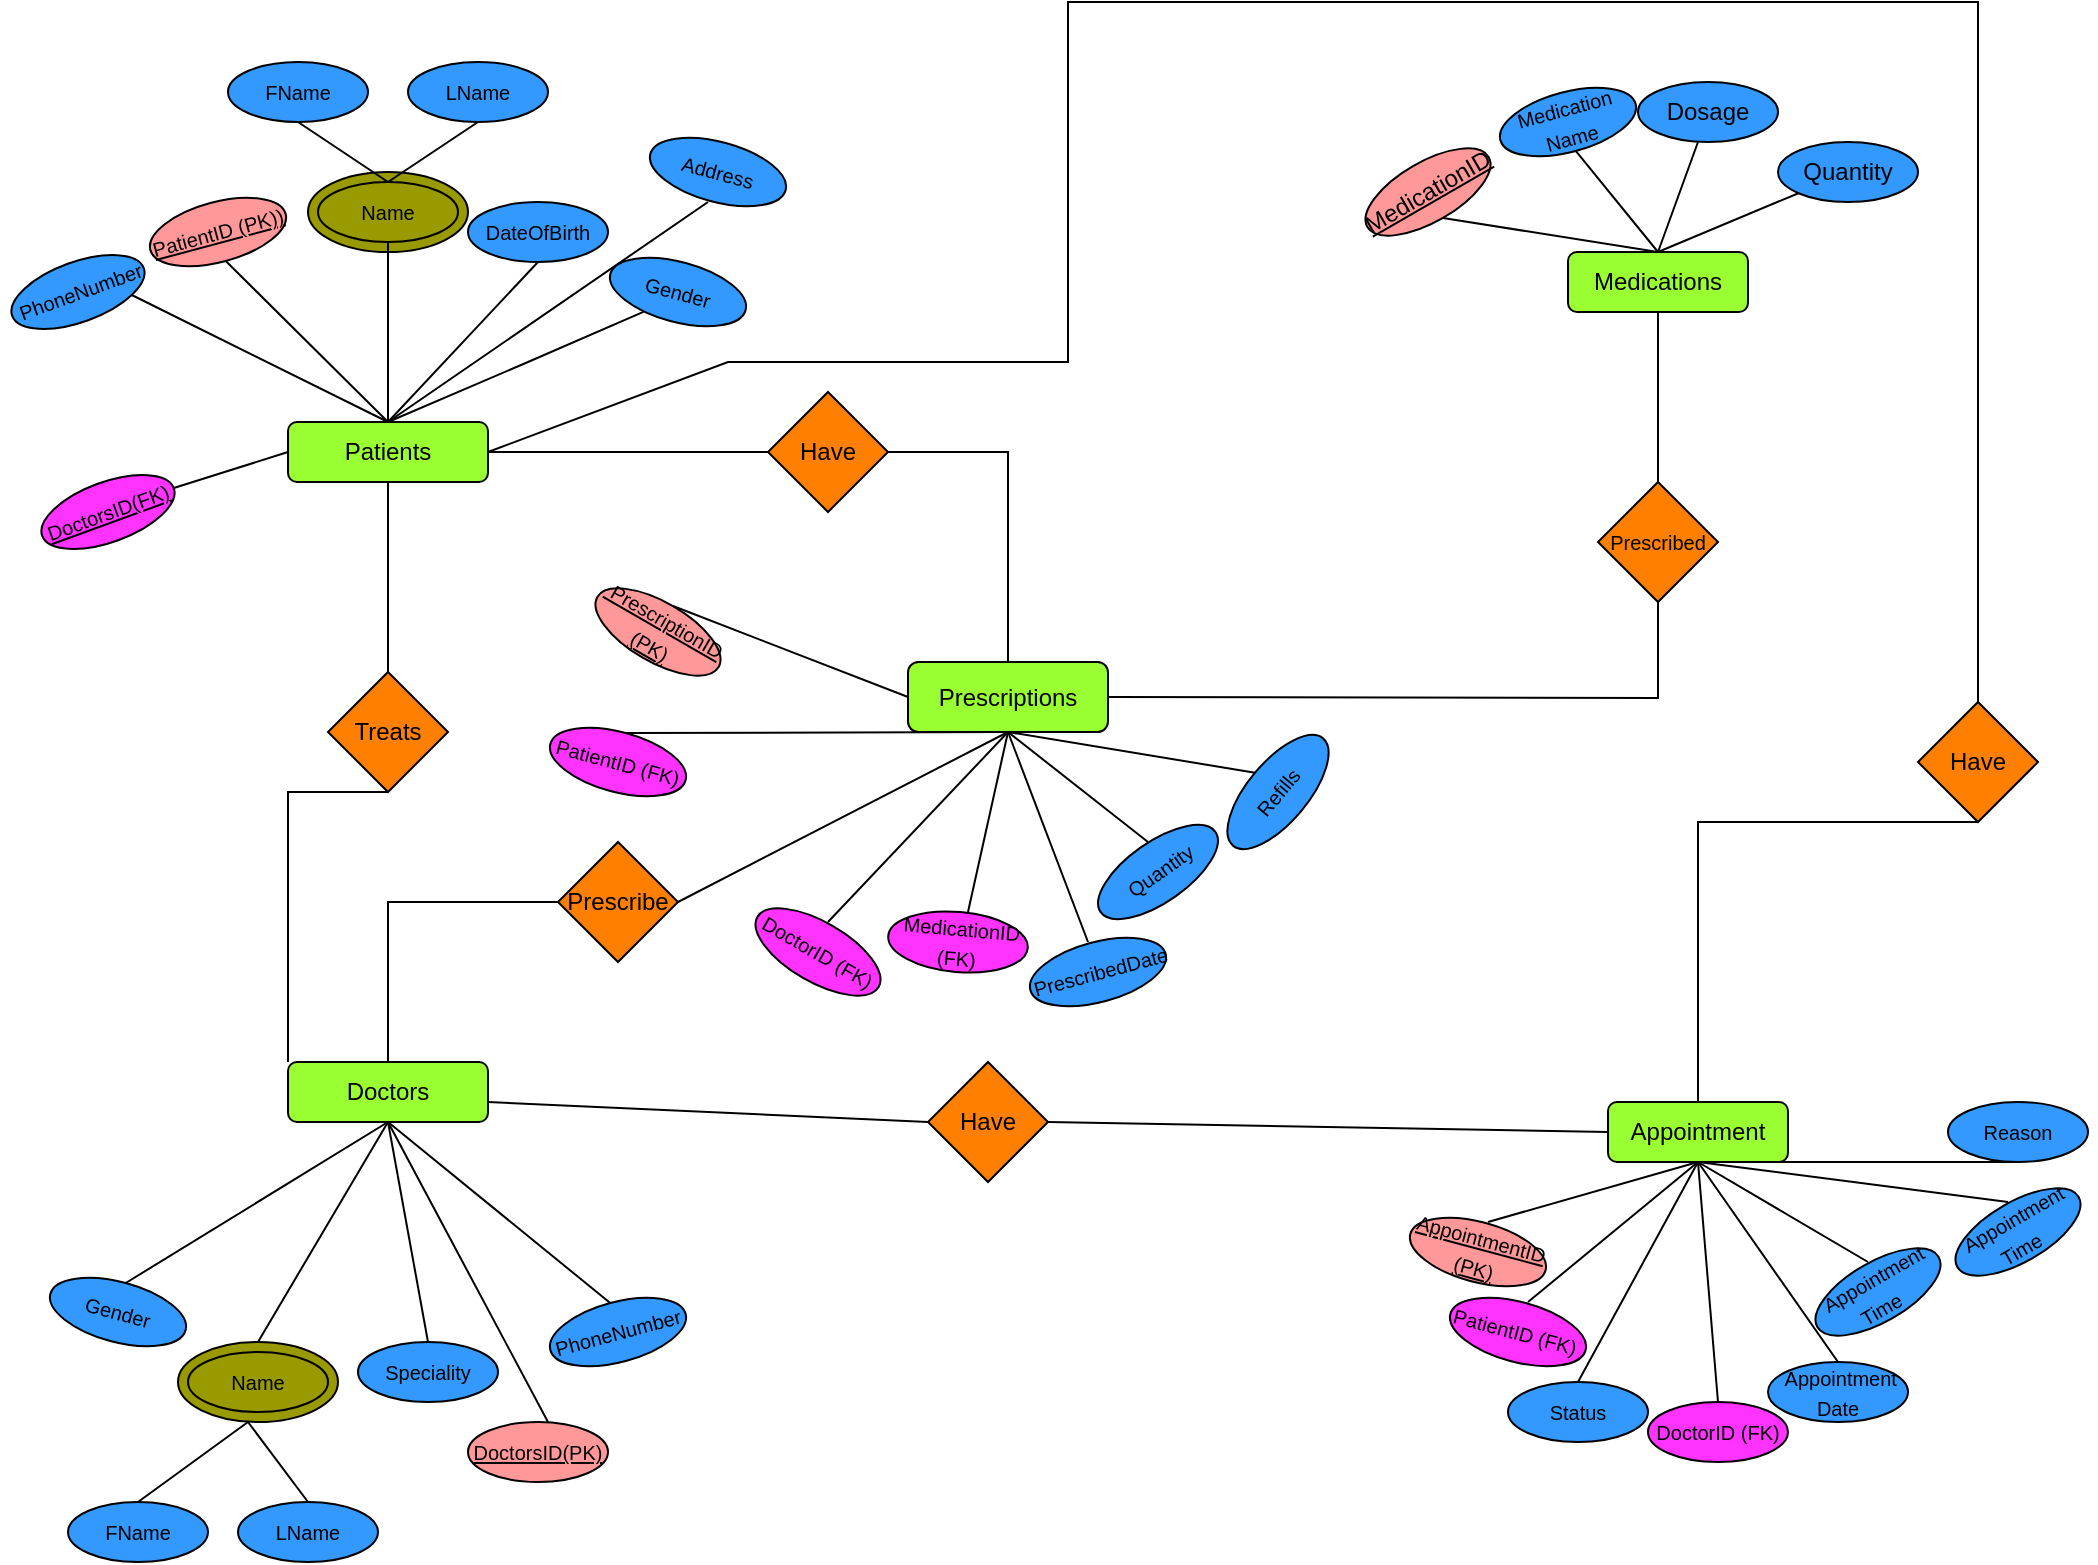 <mxfile version="24.5.4" type="github">
  <diagram name="Page-1" id="j1kxwvpuwNmXakwi5KHN">
    <mxGraphModel dx="1969" dy="869" grid="1" gridSize="10" guides="1" tooltips="1" connect="1" arrows="1" fold="1" page="1" pageScale="1" pageWidth="1100" pageHeight="850" math="0" shadow="0">
      <root>
        <mxCell id="0" />
        <mxCell id="1" parent="0" />
        <mxCell id="CnJGVOhch5eXSHe99xjI-52" value="&lt;div&gt;&lt;span style=&quot;background-color: initial; font-size: 10px;&quot;&gt;Name&lt;/span&gt;&lt;/div&gt;" style="ellipse;whiteSpace=wrap;html=1;fillColor=#999900;" vertex="1" parent="1">
          <mxGeometry x="115" y="690" width="80" height="40" as="geometry" />
        </mxCell>
        <mxCell id="CnJGVOhch5eXSHe99xjI-46" value="" style="ellipse;whiteSpace=wrap;html=1;fillColor=#999900;" vertex="1" parent="1">
          <mxGeometry x="180" y="105" width="80" height="40" as="geometry" />
        </mxCell>
        <mxCell id="CnJGVOhch5eXSHe99xjI-6" value="Patients" style="rounded=1;whiteSpace=wrap;html=1;fillColor=#99FF33;" vertex="1" parent="1">
          <mxGeometry x="170" y="230" width="100" height="30" as="geometry" />
        </mxCell>
        <mxCell id="CnJGVOhch5eXSHe99xjI-7" value="Prescriptions" style="rounded=1;whiteSpace=wrap;html=1;fillColor=#99FF33;" vertex="1" parent="1">
          <mxGeometry x="480" y="350" width="100" height="35" as="geometry" />
        </mxCell>
        <mxCell id="CnJGVOhch5eXSHe99xjI-8" value="Medications" style="rounded=1;whiteSpace=wrap;html=1;fillColor=#99FF33;" vertex="1" parent="1">
          <mxGeometry x="810" y="145" width="90" height="30" as="geometry" />
        </mxCell>
        <mxCell id="CnJGVOhch5eXSHe99xjI-9" value="Doctors" style="rounded=1;whiteSpace=wrap;html=1;fillColor=#99FF33;" vertex="1" parent="1">
          <mxGeometry x="170" y="550" width="100" height="30" as="geometry" />
        </mxCell>
        <mxCell id="CnJGVOhch5eXSHe99xjI-10" value="Appointment" style="rounded=1;whiteSpace=wrap;html=1;fillColor=#99FF33;" vertex="1" parent="1">
          <mxGeometry x="830" y="570" width="90" height="30" as="geometry" />
        </mxCell>
        <mxCell id="CnJGVOhch5eXSHe99xjI-15" value="&lt;u&gt;MedicationID&lt;/u&gt;" style="ellipse;whiteSpace=wrap;html=1;rotation=-30;fillColor=#FF9999;" vertex="1" parent="1">
          <mxGeometry x="705" y="100" width="70" height="30" as="geometry" />
        </mxCell>
        <mxCell id="CnJGVOhch5eXSHe99xjI-16" value="Quantity" style="ellipse;whiteSpace=wrap;html=1;fillColor=#3399FF;" vertex="1" parent="1">
          <mxGeometry x="915" y="90" width="70" height="30" as="geometry" />
        </mxCell>
        <mxCell id="CnJGVOhch5eXSHe99xjI-17" value="&lt;font style=&quot;font-size: 10px;&quot;&gt;Medication&lt;br&gt;Name&lt;/font&gt;" style="ellipse;whiteSpace=wrap;html=1;rotation=-15;fillColor=#3399FF;" vertex="1" parent="1">
          <mxGeometry x="775" y="65" width="70" height="30" as="geometry" />
        </mxCell>
        <mxCell id="CnJGVOhch5eXSHe99xjI-18" value="Dosage" style="ellipse;whiteSpace=wrap;html=1;fillColor=#3399FF;" vertex="1" parent="1">
          <mxGeometry x="845" y="60" width="70" height="30" as="geometry" />
        </mxCell>
        <mxCell id="CnJGVOhch5eXSHe99xjI-20" value="" style="endArrow=none;html=1;rounded=0;exitX=0.5;exitY=0;exitDx=0;exitDy=0;" edge="1" parent="1" source="CnJGVOhch5eXSHe99xjI-8">
          <mxGeometry width="50" height="50" relative="1" as="geometry">
            <mxPoint x="865" y="160" as="sourcePoint" />
            <mxPoint x="875" y="90" as="targetPoint" />
            <Array as="points" />
          </mxGeometry>
        </mxCell>
        <mxCell id="CnJGVOhch5eXSHe99xjI-21" value="" style="endArrow=none;html=1;rounded=0;exitX=0.5;exitY=0;exitDx=0;exitDy=0;entryX=0.5;entryY=1;entryDx=0;entryDy=0;" edge="1" parent="1" source="CnJGVOhch5eXSHe99xjI-8" target="CnJGVOhch5eXSHe99xjI-17">
          <mxGeometry width="50" height="50" relative="1" as="geometry">
            <mxPoint x="795" y="160" as="sourcePoint" />
            <mxPoint x="805" y="90" as="targetPoint" />
            <Array as="points" />
          </mxGeometry>
        </mxCell>
        <mxCell id="CnJGVOhch5eXSHe99xjI-23" value="" style="endArrow=none;html=1;rounded=0;exitX=0.5;exitY=0;exitDx=0;exitDy=0;entryX=0;entryY=1;entryDx=0;entryDy=0;" edge="1" parent="1" source="CnJGVOhch5eXSHe99xjI-8" target="CnJGVOhch5eXSHe99xjI-16">
          <mxGeometry width="50" height="50" relative="1" as="geometry">
            <mxPoint x="875" y="170" as="sourcePoint" />
            <mxPoint x="905" y="100" as="targetPoint" />
            <Array as="points" />
          </mxGeometry>
        </mxCell>
        <mxCell id="CnJGVOhch5eXSHe99xjI-26" value="" style="endArrow=none;html=1;rounded=0;exitX=0.5;exitY=0;exitDx=0;exitDy=0;entryX=0.5;entryY=1;entryDx=0;entryDy=0;" edge="1" parent="1" source="CnJGVOhch5eXSHe99xjI-8" target="CnJGVOhch5eXSHe99xjI-15">
          <mxGeometry width="50" height="50" relative="1" as="geometry">
            <mxPoint x="795" y="170" as="sourcePoint" />
            <mxPoint x="755" y="100" as="targetPoint" />
            <Array as="points" />
          </mxGeometry>
        </mxCell>
        <mxCell id="CnJGVOhch5eXSHe99xjI-28" value="&lt;div&gt;&lt;font style=&quot;font-size: 10px;&quot;&gt;&lt;u&gt;PatientID (PK))&lt;/u&gt;&lt;/font&gt;&lt;/div&gt;" style="ellipse;whiteSpace=wrap;html=1;rotation=-15;fillColor=#FF9999;" vertex="1" parent="1">
          <mxGeometry x="100" y="120" width="70" height="30" as="geometry" />
        </mxCell>
        <mxCell id="CnJGVOhch5eXSHe99xjI-29" value="&lt;span style=&quot;font-size: 10px;&quot;&gt;Name&lt;/span&gt;" style="ellipse;whiteSpace=wrap;html=1;fillColor=#999900;" vertex="1" parent="1">
          <mxGeometry x="185" y="110" width="70" height="30" as="geometry" />
        </mxCell>
        <mxCell id="CnJGVOhch5eXSHe99xjI-30" value="&lt;span style=&quot;font-size: 10px;&quot;&gt;FName&lt;/span&gt;" style="ellipse;whiteSpace=wrap;html=1;fillColor=#3399FF;" vertex="1" parent="1">
          <mxGeometry x="140" y="50" width="70" height="30" as="geometry" />
        </mxCell>
        <mxCell id="CnJGVOhch5eXSHe99xjI-32" value="&lt;span style=&quot;font-size: 10px;&quot;&gt;LName&lt;/span&gt;" style="ellipse;whiteSpace=wrap;html=1;fillColor=#3399FF;" vertex="1" parent="1">
          <mxGeometry x="230" y="50" width="70" height="30" as="geometry" />
        </mxCell>
        <mxCell id="CnJGVOhch5eXSHe99xjI-33" value="&lt;div&gt;&lt;span style=&quot;background-color: initial; font-size: 10px;&quot;&gt;DateOfBirth&lt;/span&gt;&lt;/div&gt;" style="ellipse;whiteSpace=wrap;html=1;fillColor=#3399FF;" vertex="1" parent="1">
          <mxGeometry x="260" y="120" width="70" height="30" as="geometry" />
        </mxCell>
        <mxCell id="CnJGVOhch5eXSHe99xjI-34" value="&lt;div&gt;&lt;span style=&quot;background-color: initial; font-size: 10px;&quot;&gt;Gender&lt;/span&gt;&lt;/div&gt;" style="ellipse;whiteSpace=wrap;html=1;rotation=15;fillColor=#3399FF;" vertex="1" parent="1">
          <mxGeometry x="330" y="150" width="70" height="30" as="geometry" />
        </mxCell>
        <mxCell id="CnJGVOhch5eXSHe99xjI-35" value="&lt;div&gt;&lt;span style=&quot;background-color: initial; font-size: 10px;&quot;&gt;&amp;nbsp;PhoneNumber&lt;/span&gt;&lt;/div&gt;" style="ellipse;whiteSpace=wrap;html=1;rotation=-20;fillColor=#3399FF;" vertex="1" parent="1">
          <mxGeometry x="30" y="150" width="70" height="30" as="geometry" />
        </mxCell>
        <mxCell id="CnJGVOhch5eXSHe99xjI-36" value="" style="endArrow=none;html=1;rounded=0;entryX=0.5;entryY=1;entryDx=0;entryDy=0;exitX=0.5;exitY=0;exitDx=0;exitDy=0;" edge="1" parent="1" source="CnJGVOhch5eXSHe99xjI-6" target="CnJGVOhch5eXSHe99xjI-33">
          <mxGeometry width="50" height="50" relative="1" as="geometry">
            <mxPoint x="200" y="230" as="sourcePoint" />
            <mxPoint x="250" y="180" as="targetPoint" />
          </mxGeometry>
        </mxCell>
        <mxCell id="CnJGVOhch5eXSHe99xjI-38" value="" style="endArrow=none;html=1;rounded=0;entryX=0.5;entryY=1;entryDx=0;entryDy=0;exitX=0.5;exitY=0;exitDx=0;exitDy=0;" edge="1" parent="1" source="CnJGVOhch5eXSHe99xjI-6" target="CnJGVOhch5eXSHe99xjI-29">
          <mxGeometry width="50" height="50" relative="1" as="geometry">
            <mxPoint x="165" y="230" as="sourcePoint" />
            <mxPoint x="260" y="150" as="targetPoint" />
          </mxGeometry>
        </mxCell>
        <mxCell id="CnJGVOhch5eXSHe99xjI-40" value="" style="endArrow=none;html=1;rounded=0;entryX=0.5;entryY=1;entryDx=0;entryDy=0;exitX=0.5;exitY=0;exitDx=0;exitDy=0;" edge="1" parent="1" source="CnJGVOhch5eXSHe99xjI-6" target="CnJGVOhch5eXSHe99xjI-28">
          <mxGeometry width="50" height="50" relative="1" as="geometry">
            <mxPoint x="200" y="230" as="sourcePoint" />
            <mxPoint x="215" y="140" as="targetPoint" />
            <Array as="points" />
          </mxGeometry>
        </mxCell>
        <mxCell id="CnJGVOhch5eXSHe99xjI-42" value="" style="endArrow=none;html=1;rounded=0;entryX=1;entryY=1;entryDx=0;entryDy=0;exitX=0.5;exitY=0;exitDx=0;exitDy=0;" edge="1" parent="1" source="CnJGVOhch5eXSHe99xjI-6" target="CnJGVOhch5eXSHe99xjI-35">
          <mxGeometry width="50" height="50" relative="1" as="geometry">
            <mxPoint x="200" y="230" as="sourcePoint" />
            <mxPoint x="135" y="150" as="targetPoint" />
            <Array as="points" />
          </mxGeometry>
        </mxCell>
        <mxCell id="CnJGVOhch5eXSHe99xjI-43" value="" style="endArrow=none;html=1;rounded=0;entryX=0.298;entryY=0.968;entryDx=0;entryDy=0;entryPerimeter=0;exitX=0.5;exitY=0;exitDx=0;exitDy=0;" edge="1" parent="1" source="CnJGVOhch5eXSHe99xjI-6" target="CnJGVOhch5eXSHe99xjI-34">
          <mxGeometry width="50" height="50" relative="1" as="geometry">
            <mxPoint x="200" y="230" as="sourcePoint" />
            <mxPoint x="295" y="150" as="targetPoint" />
            <Array as="points">
              <mxPoint x="290" y="200" />
            </Array>
          </mxGeometry>
        </mxCell>
        <mxCell id="CnJGVOhch5eXSHe99xjI-44" value="" style="endArrow=none;html=1;rounded=0;entryX=0.5;entryY=1;entryDx=0;entryDy=0;exitX=0.5;exitY=0;exitDx=0;exitDy=0;" edge="1" parent="1" source="CnJGVOhch5eXSHe99xjI-29">
          <mxGeometry width="50" height="50" relative="1" as="geometry">
            <mxPoint x="170" y="160" as="sourcePoint" />
            <mxPoint x="265" y="80" as="targetPoint" />
          </mxGeometry>
        </mxCell>
        <mxCell id="CnJGVOhch5eXSHe99xjI-45" value="" style="endArrow=none;html=1;rounded=0;entryX=0.5;entryY=1;entryDx=0;entryDy=0;exitX=0.5;exitY=0;exitDx=0;exitDy=0;" edge="1" parent="1" source="CnJGVOhch5eXSHe99xjI-29" target="CnJGVOhch5eXSHe99xjI-30">
          <mxGeometry width="50" height="50" relative="1" as="geometry">
            <mxPoint x="240" y="115" as="sourcePoint" />
            <mxPoint x="265" y="80" as="targetPoint" />
            <Array as="points" />
          </mxGeometry>
        </mxCell>
        <mxCell id="CnJGVOhch5eXSHe99xjI-47" value="&lt;div&gt;&lt;span style=&quot;background-color: initial; font-size: 10px;&quot;&gt;Gender&lt;/span&gt;&lt;/div&gt;" style="ellipse;whiteSpace=wrap;html=1;rotation=15;fillColor=#3399FF;" vertex="1" parent="1">
          <mxGeometry x="50" y="660" width="70" height="30" as="geometry" />
        </mxCell>
        <mxCell id="CnJGVOhch5eXSHe99xjI-49" value="&lt;div&gt;&lt;span style=&quot;background-color: initial; font-size: 10px;&quot;&gt;Name&lt;/span&gt;&lt;/div&gt;" style="ellipse;whiteSpace=wrap;html=1;fillColor=#999900;" vertex="1" parent="1">
          <mxGeometry x="120" y="695" width="70" height="30" as="geometry" />
        </mxCell>
        <mxCell id="CnJGVOhch5eXSHe99xjI-50" value="&lt;div&gt;&lt;span style=&quot;background-color: initial; font-size: 10px;&quot;&gt;PhoneNumber&lt;/span&gt;&lt;/div&gt;" style="ellipse;whiteSpace=wrap;html=1;rotation=-15;fillColor=#3399FF;" vertex="1" parent="1">
          <mxGeometry x="300" y="670" width="70" height="30" as="geometry" />
        </mxCell>
        <mxCell id="CnJGVOhch5eXSHe99xjI-51" value="&lt;span style=&quot;font-size: 10px;&quot;&gt;Speciality&lt;/span&gt;" style="ellipse;whiteSpace=wrap;html=1;fillColor=#3399FF;" vertex="1" parent="1">
          <mxGeometry x="205" y="690" width="70" height="30" as="geometry" />
        </mxCell>
        <mxCell id="CnJGVOhch5eXSHe99xjI-53" value="&lt;div&gt;&lt;span style=&quot;background-color: initial; font-size: 10px;&quot;&gt;FName&lt;/span&gt;&lt;/div&gt;" style="ellipse;whiteSpace=wrap;html=1;fillColor=#3399FF;" vertex="1" parent="1">
          <mxGeometry x="60" y="770" width="70" height="30" as="geometry" />
        </mxCell>
        <mxCell id="CnJGVOhch5eXSHe99xjI-54" value="&lt;div&gt;&lt;span style=&quot;background-color: initial; font-size: 10px;&quot;&gt;LName&lt;/span&gt;&lt;/div&gt;" style="ellipse;whiteSpace=wrap;html=1;fillColor=#3399FF;" vertex="1" parent="1">
          <mxGeometry x="145" y="770" width="70" height="30" as="geometry" />
        </mxCell>
        <mxCell id="CnJGVOhch5eXSHe99xjI-55" value="" style="endArrow=none;html=1;rounded=0;exitX=0.5;exitY=0;exitDx=0;exitDy=0;" edge="1" parent="1" source="CnJGVOhch5eXSHe99xjI-52">
          <mxGeometry width="50" height="50" relative="1" as="geometry">
            <mxPoint x="175" y="630" as="sourcePoint" />
            <mxPoint x="220" y="580" as="targetPoint" />
          </mxGeometry>
        </mxCell>
        <mxCell id="CnJGVOhch5eXSHe99xjI-57" value="" style="endArrow=none;html=1;rounded=0;exitX=0.5;exitY=0;exitDx=0;exitDy=0;entryX=0.5;entryY=1;entryDx=0;entryDy=0;" edge="1" parent="1" source="CnJGVOhch5eXSHe99xjI-47" target="CnJGVOhch5eXSHe99xjI-9">
          <mxGeometry width="50" height="50" relative="1" as="geometry">
            <mxPoint x="170" y="640" as="sourcePoint" />
            <mxPoint x="220" y="590" as="targetPoint" />
          </mxGeometry>
        </mxCell>
        <mxCell id="CnJGVOhch5eXSHe99xjI-58" value="" style="endArrow=none;html=1;rounded=0;entryX=0.5;entryY=1;entryDx=0;entryDy=0;exitX=0.5;exitY=0;exitDx=0;exitDy=0;" edge="1" parent="1" source="CnJGVOhch5eXSHe99xjI-51" target="CnJGVOhch5eXSHe99xjI-9">
          <mxGeometry width="50" height="50" relative="1" as="geometry">
            <mxPoint x="220" y="730" as="sourcePoint" />
            <mxPoint x="270" y="680" as="targetPoint" />
          </mxGeometry>
        </mxCell>
        <mxCell id="CnJGVOhch5eXSHe99xjI-60" value="" style="endArrow=none;html=1;rounded=0;exitX=0.5;exitY=0;exitDx=0;exitDy=0;" edge="1" parent="1" source="CnJGVOhch5eXSHe99xjI-50">
          <mxGeometry width="50" height="50" relative="1" as="geometry">
            <mxPoint x="310" y="710" as="sourcePoint" />
            <mxPoint x="220" y="580" as="targetPoint" />
          </mxGeometry>
        </mxCell>
        <mxCell id="CnJGVOhch5eXSHe99xjI-61" value="" style="endArrow=none;html=1;rounded=0;exitX=0.5;exitY=0;exitDx=0;exitDy=0;" edge="1" parent="1" source="CnJGVOhch5eXSHe99xjI-53">
          <mxGeometry width="50" height="50" relative="1" as="geometry">
            <mxPoint x="100" y="780" as="sourcePoint" />
            <mxPoint x="150" y="730" as="targetPoint" />
          </mxGeometry>
        </mxCell>
        <mxCell id="CnJGVOhch5eXSHe99xjI-62" value="" style="endArrow=none;html=1;rounded=0;exitX=0.5;exitY=0;exitDx=0;exitDy=0;" edge="1" parent="1" source="CnJGVOhch5eXSHe99xjI-54">
          <mxGeometry width="50" height="50" relative="1" as="geometry">
            <mxPoint x="100" y="780" as="sourcePoint" />
            <mxPoint x="150" y="730" as="targetPoint" />
          </mxGeometry>
        </mxCell>
        <mxCell id="CnJGVOhch5eXSHe99xjI-65" value="&lt;div&gt;&lt;span style=&quot;background-color: initial; font-size: 10px;&quot;&gt;Address&lt;/span&gt;&lt;/div&gt;" style="ellipse;whiteSpace=wrap;html=1;rotation=15;fillColor=#3399FF;" vertex="1" parent="1">
          <mxGeometry x="350" y="90" width="70" height="30" as="geometry" />
        </mxCell>
        <mxCell id="CnJGVOhch5eXSHe99xjI-66" value="" style="endArrow=none;html=1;rounded=0;exitX=0.5;exitY=0;exitDx=0;exitDy=0;" edge="1" parent="1" source="CnJGVOhch5eXSHe99xjI-6">
          <mxGeometry width="50" height="50" relative="1" as="geometry">
            <mxPoint x="330" y="170" as="sourcePoint" />
            <mxPoint x="380" y="120" as="targetPoint" />
          </mxGeometry>
        </mxCell>
        <mxCell id="CnJGVOhch5eXSHe99xjI-67" value="&lt;span style=&quot;font-size: 10px;&quot;&gt;&lt;u&gt;DoctorsID(PK)&lt;/u&gt;&lt;/span&gt;" style="ellipse;whiteSpace=wrap;html=1;fillColor=#FF9999;" vertex="1" parent="1">
          <mxGeometry x="260" y="730" width="70" height="30" as="geometry" />
        </mxCell>
        <mxCell id="CnJGVOhch5eXSHe99xjI-68" value="" style="endArrow=none;html=1;rounded=0;entryX=0.5;entryY=1;entryDx=0;entryDy=0;" edge="1" parent="1" target="CnJGVOhch5eXSHe99xjI-9">
          <mxGeometry width="50" height="50" relative="1" as="geometry">
            <mxPoint x="300" y="730" as="sourcePoint" />
            <mxPoint x="350" y="680" as="targetPoint" />
          </mxGeometry>
        </mxCell>
        <mxCell id="CnJGVOhch5eXSHe99xjI-69" value="&lt;div&gt;&lt;span style=&quot;font-size: 10px; background-color: initial;&quot;&gt;PatientID (FK)&amp;nbsp;&lt;/span&gt;&lt;br&gt;&lt;/div&gt;" style="ellipse;whiteSpace=wrap;html=1;rotation=15;fillColor=#FF33FF;" vertex="1" parent="1">
          <mxGeometry x="750" y="670" width="70" height="30" as="geometry" />
        </mxCell>
        <mxCell id="CnJGVOhch5eXSHe99xjI-70" value="&lt;div&gt;&lt;span style=&quot;font-size: 10px; background-color: initial;&quot;&gt;&amp;nbsp;Appointment&lt;br&gt;Date&lt;/span&gt;&lt;/div&gt;" style="ellipse;whiteSpace=wrap;html=1;rotation=0;fillColor=#3399FF;" vertex="1" parent="1">
          <mxGeometry x="910" y="700" width="70" height="30" as="geometry" />
        </mxCell>
        <mxCell id="CnJGVOhch5eXSHe99xjI-71" value="&lt;div&gt;&lt;span style=&quot;font-size: 10px; background-color: initial;&quot;&gt;DoctorID (FK)&lt;/span&gt;&lt;br&gt;&lt;/div&gt;" style="ellipse;whiteSpace=wrap;html=1;rotation=0;fillColor=#FF33FF;" vertex="1" parent="1">
          <mxGeometry x="850" y="720" width="70" height="30" as="geometry" />
        </mxCell>
        <mxCell id="CnJGVOhch5eXSHe99xjI-73" value="&lt;div&gt;&lt;span style=&quot;font-size: 10px; background-color: initial;&quot;&gt;&amp;nbsp;Appointment&lt;br&gt;Time&lt;/span&gt;&lt;span style=&quot;font-size: 10px; background-color: initial;&quot;&gt;&amp;nbsp;&amp;nbsp;&lt;/span&gt;&lt;/div&gt;" style="ellipse;whiteSpace=wrap;html=1;rotation=-30;fillColor=#3399FF;" vertex="1" parent="1">
          <mxGeometry x="930" y="650" width="70" height="30" as="geometry" />
        </mxCell>
        <mxCell id="CnJGVOhch5eXSHe99xjI-74" value="&lt;div&gt;&lt;span style=&quot;font-size: 10px;&quot;&gt;&lt;u&gt;AppointmentID&lt;br&gt;(PK)&lt;/u&gt;&lt;/span&gt;&lt;/div&gt;" style="ellipse;whiteSpace=wrap;html=1;rotation=15;fillColor=#FF9999;" vertex="1" parent="1">
          <mxGeometry x="730" y="630" width="70" height="30" as="geometry" />
        </mxCell>
        <mxCell id="CnJGVOhch5eXSHe99xjI-75" value="&lt;div&gt;&lt;span style=&quot;font-size: 10px; background-color: initial;&quot;&gt;&amp;nbsp;Appointment&lt;br&gt;Time&lt;/span&gt;&lt;span style=&quot;font-size: 10px; background-color: initial;&quot;&gt;&amp;nbsp;&amp;nbsp;&lt;/span&gt;&lt;/div&gt;" style="ellipse;whiteSpace=wrap;html=1;rotation=-30;fillColor=#3399FF;" vertex="1" parent="1">
          <mxGeometry x="1000" y="620" width="70" height="30" as="geometry" />
        </mxCell>
        <mxCell id="CnJGVOhch5eXSHe99xjI-76" value="" style="endArrow=none;html=1;rounded=0;entryX=0.5;entryY=1;entryDx=0;entryDy=0;" edge="1" parent="1" target="CnJGVOhch5eXSHe99xjI-10">
          <mxGeometry width="50" height="50" relative="1" as="geometry">
            <mxPoint x="770" y="630" as="sourcePoint" />
            <mxPoint x="820" y="580" as="targetPoint" />
          </mxGeometry>
        </mxCell>
        <mxCell id="CnJGVOhch5eXSHe99xjI-77" value="" style="endArrow=none;html=1;rounded=0;entryX=0.5;entryY=1;entryDx=0;entryDy=0;exitX=0.5;exitY=0;exitDx=0;exitDy=0;" edge="1" parent="1" source="CnJGVOhch5eXSHe99xjI-71" target="CnJGVOhch5eXSHe99xjI-10">
          <mxGeometry width="50" height="50" relative="1" as="geometry">
            <mxPoint x="860" y="660" as="sourcePoint" />
            <mxPoint x="910" y="610" as="targetPoint" />
          </mxGeometry>
        </mxCell>
        <mxCell id="CnJGVOhch5eXSHe99xjI-78" value="" style="endArrow=none;html=1;rounded=0;entryX=0.5;entryY=1;entryDx=0;entryDy=0;" edge="1" parent="1" target="CnJGVOhch5eXSHe99xjI-10">
          <mxGeometry width="50" height="50" relative="1" as="geometry">
            <mxPoint x="790" y="670" as="sourcePoint" />
            <mxPoint x="840" y="620" as="targetPoint" />
          </mxGeometry>
        </mxCell>
        <mxCell id="CnJGVOhch5eXSHe99xjI-79" value="" style="endArrow=none;html=1;rounded=0;entryX=0.5;entryY=1;entryDx=0;entryDy=0;exitX=0.5;exitY=0;exitDx=0;exitDy=0;" edge="1" parent="1" source="CnJGVOhch5eXSHe99xjI-70" target="CnJGVOhch5eXSHe99xjI-10">
          <mxGeometry width="50" height="50" relative="1" as="geometry">
            <mxPoint x="940" y="700" as="sourcePoint" />
            <mxPoint x="990" y="650" as="targetPoint" />
          </mxGeometry>
        </mxCell>
        <mxCell id="CnJGVOhch5eXSHe99xjI-80" value="" style="endArrow=none;html=1;rounded=0;entryX=0.5;entryY=1;entryDx=0;entryDy=0;" edge="1" parent="1" target="CnJGVOhch5eXSHe99xjI-10">
          <mxGeometry width="50" height="50" relative="1" as="geometry">
            <mxPoint x="960" y="650" as="sourcePoint" />
            <mxPoint x="1010" y="600" as="targetPoint" />
          </mxGeometry>
        </mxCell>
        <mxCell id="CnJGVOhch5eXSHe99xjI-81" value="" style="endArrow=none;html=1;rounded=0;entryX=0.5;entryY=1;entryDx=0;entryDy=0;" edge="1" parent="1" target="CnJGVOhch5eXSHe99xjI-10">
          <mxGeometry width="50" height="50" relative="1" as="geometry">
            <mxPoint x="1030" y="620" as="sourcePoint" />
            <mxPoint x="1080" y="570" as="targetPoint" />
          </mxGeometry>
        </mxCell>
        <mxCell id="CnJGVOhch5eXSHe99xjI-82" value="&lt;div&gt;&lt;span style=&quot;font-size: 10px; background-color: initial;&quot;&gt;Reason&lt;/span&gt;&lt;/div&gt;" style="ellipse;whiteSpace=wrap;html=1;rotation=0;fillColor=#3399FF;" vertex="1" parent="1">
          <mxGeometry x="1000" y="570" width="70" height="30" as="geometry" />
        </mxCell>
        <mxCell id="CnJGVOhch5eXSHe99xjI-83" value="" style="endArrow=none;html=1;rounded=0;exitX=0.5;exitY=1;exitDx=0;exitDy=0;entryX=0.5;entryY=1;entryDx=0;entryDy=0;" edge="1" parent="1" source="CnJGVOhch5eXSHe99xjI-10" target="CnJGVOhch5eXSHe99xjI-82">
          <mxGeometry width="50" height="50" relative="1" as="geometry">
            <mxPoint x="950" y="640" as="sourcePoint" />
            <mxPoint x="1000" y="590" as="targetPoint" />
          </mxGeometry>
        </mxCell>
        <mxCell id="CnJGVOhch5eXSHe99xjI-84" value="&lt;div&gt;&lt;span style=&quot;background-color: initial; font-size: 10px;&quot;&gt;Status&lt;/span&gt;&lt;/div&gt;" style="ellipse;whiteSpace=wrap;html=1;rotation=0;fillColor=#3399FF;" vertex="1" parent="1">
          <mxGeometry x="780" y="710" width="70" height="30" as="geometry" />
        </mxCell>
        <mxCell id="CnJGVOhch5eXSHe99xjI-85" value="" style="endArrow=none;html=1;rounded=0;entryX=0.5;entryY=1;entryDx=0;entryDy=0;exitX=0.5;exitY=0;exitDx=0;exitDy=0;" edge="1" parent="1" source="CnJGVOhch5eXSHe99xjI-84" target="CnJGVOhch5eXSHe99xjI-10">
          <mxGeometry width="50" height="50" relative="1" as="geometry">
            <mxPoint x="730" y="630" as="sourcePoint" />
            <mxPoint x="780" y="580" as="targetPoint" />
          </mxGeometry>
        </mxCell>
        <mxCell id="CnJGVOhch5eXSHe99xjI-90" value="&lt;div&gt;&lt;span style=&quot;font-size: 10px; background-color: initial;&quot;&gt;&amp;nbsp;Quantity&lt;/span&gt;&lt;br&gt;&lt;/div&gt;" style="ellipse;whiteSpace=wrap;html=1;rotation=-35;fillColor=#3399FF;" vertex="1" parent="1">
          <mxGeometry x="570" y="440" width="70" height="30" as="geometry" />
        </mxCell>
        <mxCell id="CnJGVOhch5eXSHe99xjI-91" value="&lt;div&gt;&lt;span style=&quot;font-size: 10px;&quot;&gt;&lt;u&gt;&amp;nbsp;PrescriptionID (PK)&lt;/u&gt;&lt;/span&gt;&lt;/div&gt;" style="ellipse;whiteSpace=wrap;html=1;rotation=30;fillColor=#FF9999;" vertex="1" parent="1">
          <mxGeometry x="320" y="320" width="70" height="30" as="geometry" />
        </mxCell>
        <mxCell id="CnJGVOhch5eXSHe99xjI-92" value="&lt;div&gt;&lt;span style=&quot;background-color: initial; font-size: 10px;&quot;&gt;DoctorID (FK)&lt;/span&gt;&lt;/div&gt;" style="ellipse;whiteSpace=wrap;html=1;rotation=30;fillColor=#FF33FF;" vertex="1" parent="1">
          <mxGeometry x="400" y="480" width="70" height="30" as="geometry" />
        </mxCell>
        <mxCell id="CnJGVOhch5eXSHe99xjI-93" value="&lt;div&gt;&lt;span style=&quot;font-size: 10px; background-color: initial;&quot;&gt;PatientID (FK)&lt;/span&gt;&lt;br&gt;&lt;/div&gt;" style="ellipse;whiteSpace=wrap;html=1;rotation=15;fillColor=#FF33FF;" vertex="1" parent="1">
          <mxGeometry x="300" y="385" width="70" height="30" as="geometry" />
        </mxCell>
        <mxCell id="CnJGVOhch5eXSHe99xjI-122" value="&lt;div&gt;&lt;span style=&quot;font-size: 10px;&quot;&gt;&amp;nbsp;&lt;/span&gt;&lt;span style=&quot;font-size: 10px; background-color: initial;&quot;&gt;MedicationID (FK)&lt;/span&gt;&lt;/div&gt;" style="ellipse;whiteSpace=wrap;html=1;rotation=5;fillColor=#FF33FF;" vertex="1" parent="1">
          <mxGeometry x="470" y="475" width="70" height="30" as="geometry" />
        </mxCell>
        <mxCell id="CnJGVOhch5eXSHe99xjI-123" value="&lt;div&gt;&lt;span style=&quot;font-size: 10px; background-color: initial;&quot;&gt;Refills&lt;/span&gt;&lt;br&gt;&lt;/div&gt;" style="ellipse;whiteSpace=wrap;html=1;rotation=-50;fillColor=#3399FF;" vertex="1" parent="1">
          <mxGeometry x="630" y="400" width="70" height="30" as="geometry" />
        </mxCell>
        <mxCell id="CnJGVOhch5eXSHe99xjI-124" value="&lt;div&gt;&lt;span style=&quot;font-size: 10px; background-color: initial;&quot;&gt;&amp;nbsp;PrescribedDate&lt;/span&gt;&lt;br&gt;&lt;/div&gt;" style="ellipse;whiteSpace=wrap;html=1;rotation=-15;fillColor=#3399FF;" vertex="1" parent="1">
          <mxGeometry x="540" y="490" width="70" height="30" as="geometry" />
        </mxCell>
        <mxCell id="CnJGVOhch5eXSHe99xjI-125" value="" style="endArrow=none;html=1;rounded=0;fontFamily=Helvetica;fontSize=12;fontColor=default;entryX=0.5;entryY=1;entryDx=0;entryDy=0;" edge="1" parent="1" target="CnJGVOhch5eXSHe99xjI-7">
          <mxGeometry width="50" height="50" relative="1" as="geometry">
            <mxPoint x="440" y="480" as="sourcePoint" />
            <mxPoint x="534" y="390" as="targetPoint" />
          </mxGeometry>
        </mxCell>
        <mxCell id="CnJGVOhch5eXSHe99xjI-126" value="" style="endArrow=none;html=1;rounded=0;fontFamily=Helvetica;fontSize=12;fontColor=default;entryX=0.5;entryY=1;entryDx=0;entryDy=0;" edge="1" parent="1" target="CnJGVOhch5eXSHe99xjI-7">
          <mxGeometry width="50" height="50" relative="1" as="geometry">
            <mxPoint x="510" y="475" as="sourcePoint" />
            <mxPoint x="560" y="425" as="targetPoint" />
          </mxGeometry>
        </mxCell>
        <mxCell id="CnJGVOhch5eXSHe99xjI-127" value="" style="endArrow=none;html=1;rounded=0;fontFamily=Helvetica;fontSize=12;fontColor=default;entryX=0;entryY=0.5;entryDx=0;entryDy=0;exitX=0.5;exitY=0;exitDx=0;exitDy=0;" edge="1" parent="1" source="CnJGVOhch5eXSHe99xjI-91" target="CnJGVOhch5eXSHe99xjI-7">
          <mxGeometry width="50" height="50" relative="1" as="geometry">
            <mxPoint x="365" y="392.5" as="sourcePoint" />
            <mxPoint x="415" y="342.5" as="targetPoint" />
          </mxGeometry>
        </mxCell>
        <mxCell id="CnJGVOhch5eXSHe99xjI-128" value="" style="endArrow=none;html=1;rounded=0;fontFamily=Helvetica;fontSize=12;fontColor=default;entryX=0.5;entryY=1;entryDx=0;entryDy=0;exitX=0.5;exitY=0;exitDx=0;exitDy=0;" edge="1" parent="1" source="CnJGVOhch5eXSHe99xjI-93" target="CnJGVOhch5eXSHe99xjI-7">
          <mxGeometry width="50" height="50" relative="1" as="geometry">
            <mxPoint x="370" y="440" as="sourcePoint" />
            <mxPoint x="420" y="390" as="targetPoint" />
          </mxGeometry>
        </mxCell>
        <mxCell id="CnJGVOhch5eXSHe99xjI-129" value="" style="endArrow=none;html=1;rounded=0;fontFamily=Helvetica;fontSize=12;fontColor=default;entryX=0.5;entryY=1;entryDx=0;entryDy=0;" edge="1" parent="1" target="CnJGVOhch5eXSHe99xjI-7">
          <mxGeometry width="50" height="50" relative="1" as="geometry">
            <mxPoint x="600" y="440" as="sourcePoint" />
            <mxPoint x="650" y="390" as="targetPoint" />
          </mxGeometry>
        </mxCell>
        <mxCell id="CnJGVOhch5eXSHe99xjI-130" value="" style="endArrow=none;html=1;rounded=0;fontFamily=Helvetica;fontSize=12;fontColor=default;entryX=0.5;entryY=1;entryDx=0;entryDy=0;" edge="1" parent="1" target="CnJGVOhch5eXSHe99xjI-7">
          <mxGeometry width="50" height="50" relative="1" as="geometry">
            <mxPoint x="570" y="490" as="sourcePoint" />
            <mxPoint x="620" y="440" as="targetPoint" />
          </mxGeometry>
        </mxCell>
        <mxCell id="CnJGVOhch5eXSHe99xjI-131" value="" style="endArrow=none;html=1;rounded=0;fontFamily=Helvetica;fontSize=12;fontColor=default;entryX=0.5;entryY=1;entryDx=0;entryDy=0;exitX=0.5;exitY=0;exitDx=0;exitDy=0;" edge="1" parent="1" source="CnJGVOhch5eXSHe99xjI-123" target="CnJGVOhch5eXSHe99xjI-7">
          <mxGeometry width="50" height="50" relative="1" as="geometry">
            <mxPoint x="640" y="410" as="sourcePoint" />
            <mxPoint x="690" y="360" as="targetPoint" />
          </mxGeometry>
        </mxCell>
        <mxCell id="CnJGVOhch5eXSHe99xjI-133" value="Have" style="rhombus;whiteSpace=wrap;html=1;strokeColor=default;align=center;verticalAlign=middle;fontFamily=Helvetica;fontSize=12;fontColor=default;fillColor=#FF8000;" vertex="1" parent="1">
          <mxGeometry x="490" y="550" width="60" height="60" as="geometry" />
        </mxCell>
        <mxCell id="CnJGVOhch5eXSHe99xjI-135" value="" style="endArrow=none;html=1;rounded=0;fontFamily=Helvetica;fontSize=12;fontColor=default;entryX=0;entryY=0.5;entryDx=0;entryDy=0;" edge="1" parent="1" target="CnJGVOhch5eXSHe99xjI-133">
          <mxGeometry width="50" height="50" relative="1" as="geometry">
            <mxPoint x="270" y="570" as="sourcePoint" />
            <mxPoint x="320" y="520" as="targetPoint" />
          </mxGeometry>
        </mxCell>
        <mxCell id="CnJGVOhch5eXSHe99xjI-138" value="" style="endArrow=none;html=1;rounded=0;fontFamily=Helvetica;fontSize=12;fontColor=default;entryX=0;entryY=0.5;entryDx=0;entryDy=0;" edge="1" parent="1" target="CnJGVOhch5eXSHe99xjI-10">
          <mxGeometry width="50" height="50" relative="1" as="geometry">
            <mxPoint x="550" y="580" as="sourcePoint" />
            <mxPoint x="770" y="590" as="targetPoint" />
          </mxGeometry>
        </mxCell>
        <mxCell id="CnJGVOhch5eXSHe99xjI-139" value="Have" style="rhombus;whiteSpace=wrap;html=1;strokeColor=default;align=center;verticalAlign=middle;fontFamily=Helvetica;fontSize=12;fontColor=default;fillColor=#FF8000;" vertex="1" parent="1">
          <mxGeometry x="410" y="215" width="60" height="60" as="geometry" />
        </mxCell>
        <mxCell id="CnJGVOhch5eXSHe99xjI-140" value="" style="endArrow=none;html=1;rounded=0;fontFamily=Helvetica;fontSize=12;fontColor=default;entryX=0.5;entryY=1;entryDx=0;entryDy=0;" edge="1" parent="1" target="CnJGVOhch5eXSHe99xjI-7">
          <mxGeometry width="50" height="50" relative="1" as="geometry">
            <mxPoint x="365" y="470" as="sourcePoint" />
            <mxPoint x="530" y="390" as="targetPoint" />
          </mxGeometry>
        </mxCell>
        <mxCell id="CnJGVOhch5eXSHe99xjI-141" value="" style="endArrow=none;html=1;rounded=0;fontFamily=Helvetica;fontSize=12;fontColor=default;entryX=0;entryY=0.5;entryDx=0;entryDy=0;exitX=1;exitY=0.5;exitDx=0;exitDy=0;" edge="1" parent="1" source="CnJGVOhch5eXSHe99xjI-6" target="CnJGVOhch5eXSHe99xjI-139">
          <mxGeometry width="50" height="50" relative="1" as="geometry">
            <mxPoint x="270" y="250" as="sourcePoint" />
            <mxPoint x="320" y="200" as="targetPoint" />
          </mxGeometry>
        </mxCell>
        <mxCell id="CnJGVOhch5eXSHe99xjI-142" value="" style="endArrow=none;html=1;rounded=0;fontFamily=Helvetica;fontSize=12;fontColor=default;entryX=1;entryY=0.5;entryDx=0;entryDy=0;" edge="1" parent="1" target="CnJGVOhch5eXSHe99xjI-139">
          <mxGeometry width="50" height="50" relative="1" as="geometry">
            <mxPoint x="530" y="350" as="sourcePoint" />
            <mxPoint x="530" y="210" as="targetPoint" />
            <Array as="points">
              <mxPoint x="530" y="245" />
            </Array>
          </mxGeometry>
        </mxCell>
        <mxCell id="CnJGVOhch5eXSHe99xjI-143" value="Prescribe" style="rhombus;whiteSpace=wrap;html=1;strokeColor=default;align=center;verticalAlign=middle;fontFamily=Helvetica;fontSize=12;fontColor=default;fillColor=#FF8000;" vertex="1" parent="1">
          <mxGeometry x="305" y="440" width="60" height="60" as="geometry" />
        </mxCell>
        <mxCell id="CnJGVOhch5eXSHe99xjI-144" value="" style="endArrow=none;html=1;rounded=0;fontFamily=Helvetica;fontSize=12;fontColor=default;exitX=0.5;exitY=0;exitDx=0;exitDy=0;entryX=0;entryY=0.5;entryDx=0;entryDy=0;" edge="1" parent="1" source="CnJGVOhch5eXSHe99xjI-9" target="CnJGVOhch5eXSHe99xjI-143">
          <mxGeometry width="50" height="50" relative="1" as="geometry">
            <mxPoint x="220" y="540" as="sourcePoint" />
            <mxPoint x="280" y="470" as="targetPoint" />
            <Array as="points">
              <mxPoint x="220" y="470" />
            </Array>
          </mxGeometry>
        </mxCell>
        <mxCell id="CnJGVOhch5eXSHe99xjI-145" value="&lt;span style=&quot;font-size: 10px;&quot;&gt;Prescribed&lt;/span&gt;" style="rhombus;whiteSpace=wrap;html=1;strokeColor=default;align=center;verticalAlign=middle;fontFamily=Helvetica;fontSize=12;fontColor=default;fillColor=#FF8000;" vertex="1" parent="1">
          <mxGeometry x="825" y="260" width="60" height="60" as="geometry" />
        </mxCell>
        <mxCell id="CnJGVOhch5eXSHe99xjI-146" value="" style="endArrow=none;html=1;rounded=0;fontFamily=Helvetica;fontSize=12;fontColor=default;entryX=0.5;entryY=1;entryDx=0;entryDy=0;exitX=0.5;exitY=0;exitDx=0;exitDy=0;" edge="1" parent="1" source="CnJGVOhch5eXSHe99xjI-145" target="CnJGVOhch5eXSHe99xjI-8">
          <mxGeometry width="50" height="50" relative="1" as="geometry">
            <mxPoint x="810" y="230" as="sourcePoint" />
            <mxPoint x="860" y="180" as="targetPoint" />
          </mxGeometry>
        </mxCell>
        <mxCell id="CnJGVOhch5eXSHe99xjI-147" value="" style="endArrow=none;html=1;rounded=0;fontFamily=Helvetica;fontSize=12;fontColor=default;entryX=0.5;entryY=1;entryDx=0;entryDy=0;exitX=1;exitY=0.5;exitDx=0;exitDy=0;" edge="1" parent="1" source="CnJGVOhch5eXSHe99xjI-7" target="CnJGVOhch5eXSHe99xjI-145">
          <mxGeometry width="50" height="50" relative="1" as="geometry">
            <mxPoint x="750" y="440" as="sourcePoint" />
            <mxPoint x="800" y="390" as="targetPoint" />
            <Array as="points">
              <mxPoint x="855" y="368" />
            </Array>
          </mxGeometry>
        </mxCell>
        <mxCell id="CnJGVOhch5eXSHe99xjI-149" value="Have" style="rhombus;whiteSpace=wrap;html=1;strokeColor=default;align=center;verticalAlign=middle;fontFamily=Helvetica;fontSize=12;fontColor=default;fillColor=#FF8000;" vertex="1" parent="1">
          <mxGeometry x="985" y="370" width="60" height="60" as="geometry" />
        </mxCell>
        <mxCell id="CnJGVOhch5eXSHe99xjI-150" value="" style="endArrow=none;html=1;rounded=0;fontFamily=Helvetica;fontSize=12;fontColor=default;entryX=0.5;entryY=1;entryDx=0;entryDy=0;exitX=0.5;exitY=0;exitDx=0;exitDy=0;" edge="1" parent="1" source="CnJGVOhch5eXSHe99xjI-10" target="CnJGVOhch5eXSHe99xjI-149">
          <mxGeometry width="50" height="50" relative="1" as="geometry">
            <mxPoint x="960" y="490" as="sourcePoint" />
            <mxPoint x="1010" y="440" as="targetPoint" />
            <Array as="points">
              <mxPoint x="875" y="430" />
            </Array>
          </mxGeometry>
        </mxCell>
        <mxCell id="CnJGVOhch5eXSHe99xjI-153" value="" style="endArrow=none;html=1;rounded=0;fontFamily=Helvetica;fontSize=12;fontColor=default;entryX=0.5;entryY=0;entryDx=0;entryDy=0;exitX=1;exitY=0.5;exitDx=0;exitDy=0;" edge="1" parent="1" source="CnJGVOhch5eXSHe99xjI-6" target="CnJGVOhch5eXSHe99xjI-149">
          <mxGeometry width="50" height="50" relative="1" as="geometry">
            <mxPoint x="900" y="400" as="sourcePoint" />
            <mxPoint x="950" y="350" as="targetPoint" />
            <Array as="points">
              <mxPoint x="390" y="200" />
              <mxPoint x="560" y="200" />
              <mxPoint x="560" y="20" />
              <mxPoint x="1015" y="20" />
            </Array>
          </mxGeometry>
        </mxCell>
        <mxCell id="CnJGVOhch5eXSHe99xjI-154" value="Treats" style="rhombus;whiteSpace=wrap;html=1;strokeColor=default;align=center;verticalAlign=middle;fontFamily=Helvetica;fontSize=12;fontColor=default;fillColor=#FF8000;" vertex="1" parent="1">
          <mxGeometry x="190" y="355" width="60" height="60" as="geometry" />
        </mxCell>
        <mxCell id="CnJGVOhch5eXSHe99xjI-155" value="" style="endArrow=none;html=1;rounded=0;fontFamily=Helvetica;fontSize=12;fontColor=default;exitX=0.5;exitY=0;exitDx=0;exitDy=0;" edge="1" parent="1" source="CnJGVOhch5eXSHe99xjI-154">
          <mxGeometry width="50" height="50" relative="1" as="geometry">
            <mxPoint x="170" y="310" as="sourcePoint" />
            <mxPoint x="220" y="260" as="targetPoint" />
          </mxGeometry>
        </mxCell>
        <mxCell id="CnJGVOhch5eXSHe99xjI-156" value="" style="endArrow=none;html=1;rounded=0;fontFamily=Helvetica;fontSize=12;fontColor=default;entryX=0.5;entryY=1;entryDx=0;entryDy=0;exitX=0;exitY=0;exitDx=0;exitDy=0;" edge="1" parent="1" source="CnJGVOhch5eXSHe99xjI-9" target="CnJGVOhch5eXSHe99xjI-154">
          <mxGeometry width="50" height="50" relative="1" as="geometry">
            <mxPoint x="80" y="500" as="sourcePoint" />
            <mxPoint x="130" y="450" as="targetPoint" />
            <Array as="points">
              <mxPoint x="170" y="415" />
            </Array>
          </mxGeometry>
        </mxCell>
        <mxCell id="CnJGVOhch5eXSHe99xjI-157" value="&lt;u style=&quot;font-size: 10px;&quot;&gt;DoctorsID(FK)&lt;/u&gt;" style="ellipse;whiteSpace=wrap;html=1;rotation=-20;fillColor=#FF33FF;" vertex="1" parent="1">
          <mxGeometry x="45" y="260" width="70" height="30" as="geometry" />
        </mxCell>
        <mxCell id="CnJGVOhch5eXSHe99xjI-158" value="" style="endArrow=none;html=1;rounded=0;fontFamily=Helvetica;fontSize=12;fontColor=default;exitX=1;exitY=0.5;exitDx=0;exitDy=0;entryX=0;entryY=0.5;entryDx=0;entryDy=0;" edge="1" parent="1" source="CnJGVOhch5eXSHe99xjI-157" target="CnJGVOhch5eXSHe99xjI-6">
          <mxGeometry width="50" height="50" relative="1" as="geometry">
            <mxPoint x="120" y="300" as="sourcePoint" />
            <mxPoint x="170" y="250" as="targetPoint" />
          </mxGeometry>
        </mxCell>
      </root>
    </mxGraphModel>
  </diagram>
</mxfile>
